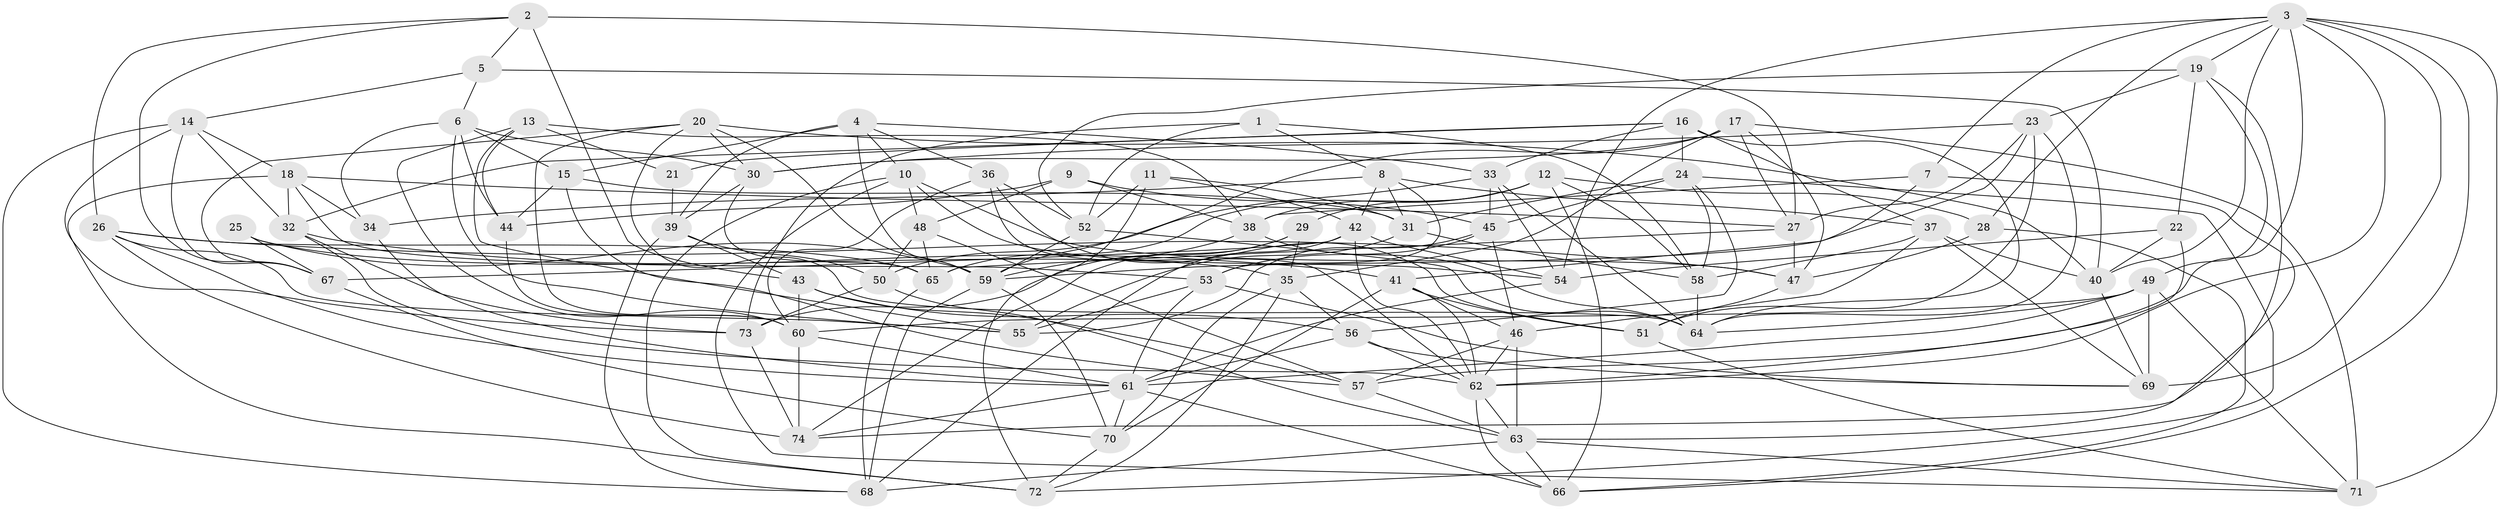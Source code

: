 // original degree distribution, {4: 1.0}
// Generated by graph-tools (version 1.1) at 2025/26/03/09/25 03:26:51]
// undirected, 74 vertices, 216 edges
graph export_dot {
graph [start="1"]
  node [color=gray90,style=filled];
  1;
  2;
  3;
  4;
  5;
  6;
  7;
  8;
  9;
  10;
  11;
  12;
  13;
  14;
  15;
  16;
  17;
  18;
  19;
  20;
  21;
  22;
  23;
  24;
  25;
  26;
  27;
  28;
  29;
  30;
  31;
  32;
  33;
  34;
  35;
  36;
  37;
  38;
  39;
  40;
  41;
  42;
  43;
  44;
  45;
  46;
  47;
  48;
  49;
  50;
  51;
  52;
  53;
  54;
  55;
  56;
  57;
  58;
  59;
  60;
  61;
  62;
  63;
  64;
  65;
  66;
  67;
  68;
  69;
  70;
  71;
  72;
  73;
  74;
  1 -- 8 [weight=1.0];
  1 -- 52 [weight=1.0];
  1 -- 58 [weight=1.0];
  1 -- 73 [weight=1.0];
  2 -- 5 [weight=1.0];
  2 -- 26 [weight=1.0];
  2 -- 27 [weight=1.0];
  2 -- 43 [weight=2.0];
  2 -- 67 [weight=1.0];
  3 -- 7 [weight=1.0];
  3 -- 19 [weight=1.0];
  3 -- 28 [weight=1.0];
  3 -- 40 [weight=1.0];
  3 -- 54 [weight=1.0];
  3 -- 57 [weight=1.0];
  3 -- 62 [weight=1.0];
  3 -- 66 [weight=1.0];
  3 -- 69 [weight=1.0];
  3 -- 71 [weight=1.0];
  4 -- 10 [weight=1.0];
  4 -- 15 [weight=1.0];
  4 -- 33 [weight=1.0];
  4 -- 36 [weight=1.0];
  4 -- 39 [weight=1.0];
  4 -- 59 [weight=1.0];
  5 -- 6 [weight=1.0];
  5 -- 14 [weight=1.0];
  5 -- 40 [weight=1.0];
  6 -- 15 [weight=1.0];
  6 -- 30 [weight=1.0];
  6 -- 34 [weight=1.0];
  6 -- 44 [weight=1.0];
  6 -- 55 [weight=1.0];
  7 -- 38 [weight=1.0];
  7 -- 41 [weight=1.0];
  7 -- 63 [weight=1.0];
  8 -- 31 [weight=1.0];
  8 -- 34 [weight=1.0];
  8 -- 37 [weight=1.0];
  8 -- 42 [weight=1.0];
  8 -- 53 [weight=1.0];
  9 -- 38 [weight=1.0];
  9 -- 44 [weight=1.0];
  9 -- 45 [weight=1.0];
  9 -- 48 [weight=1.0];
  10 -- 47 [weight=1.0];
  10 -- 48 [weight=1.0];
  10 -- 54 [weight=1.0];
  10 -- 71 [weight=1.0];
  10 -- 72 [weight=1.0];
  11 -- 31 [weight=1.0];
  11 -- 42 [weight=1.0];
  11 -- 52 [weight=1.0];
  11 -- 72 [weight=1.0];
  12 -- 28 [weight=1.0];
  12 -- 29 [weight=1.0];
  12 -- 38 [weight=1.0];
  12 -- 58 [weight=1.0];
  12 -- 65 [weight=1.0];
  12 -- 66 [weight=1.0];
  13 -- 21 [weight=2.0];
  13 -- 38 [weight=1.0];
  13 -- 44 [weight=1.0];
  13 -- 55 [weight=1.0];
  13 -- 60 [weight=1.0];
  14 -- 18 [weight=1.0];
  14 -- 32 [weight=1.0];
  14 -- 67 [weight=1.0];
  14 -- 68 [weight=1.0];
  14 -- 73 [weight=1.0];
  15 -- 31 [weight=1.0];
  15 -- 44 [weight=2.0];
  15 -- 57 [weight=1.0];
  16 -- 21 [weight=1.0];
  16 -- 24 [weight=1.0];
  16 -- 32 [weight=1.0];
  16 -- 33 [weight=1.0];
  16 -- 37 [weight=1.0];
  16 -- 64 [weight=1.0];
  17 -- 27 [weight=1.0];
  17 -- 30 [weight=1.0];
  17 -- 35 [weight=1.0];
  17 -- 47 [weight=1.0];
  17 -- 59 [weight=1.0];
  17 -- 71 [weight=1.0];
  18 -- 27 [weight=1.0];
  18 -- 32 [weight=1.0];
  18 -- 34 [weight=1.0];
  18 -- 53 [weight=1.0];
  18 -- 72 [weight=1.0];
  19 -- 22 [weight=1.0];
  19 -- 23 [weight=1.0];
  19 -- 49 [weight=1.0];
  19 -- 52 [weight=1.0];
  19 -- 74 [weight=1.0];
  20 -- 30 [weight=1.0];
  20 -- 40 [weight=1.0];
  20 -- 59 [weight=1.0];
  20 -- 60 [weight=1.0];
  20 -- 64 [weight=1.0];
  20 -- 67 [weight=1.0];
  21 -- 39 [weight=1.0];
  22 -- 40 [weight=1.0];
  22 -- 54 [weight=1.0];
  22 -- 62 [weight=1.0];
  23 -- 27 [weight=1.0];
  23 -- 30 [weight=1.0];
  23 -- 51 [weight=1.0];
  23 -- 59 [weight=1.0];
  23 -- 64 [weight=1.0];
  24 -- 31 [weight=1.0];
  24 -- 45 [weight=1.0];
  24 -- 56 [weight=1.0];
  24 -- 58 [weight=1.0];
  24 -- 72 [weight=1.0];
  25 -- 35 [weight=1.0];
  25 -- 59 [weight=2.0];
  25 -- 67 [weight=1.0];
  26 -- 47 [weight=1.0];
  26 -- 55 [weight=1.0];
  26 -- 61 [weight=1.0];
  26 -- 65 [weight=1.0];
  26 -- 74 [weight=1.0];
  27 -- 47 [weight=1.0];
  27 -- 65 [weight=1.0];
  28 -- 47 [weight=1.0];
  28 -- 66 [weight=1.0];
  29 -- 35 [weight=1.0];
  29 -- 73 [weight=1.0];
  29 -- 74 [weight=1.0];
  30 -- 39 [weight=1.0];
  30 -- 65 [weight=1.0];
  31 -- 55 [weight=1.0];
  31 -- 58 [weight=1.0];
  32 -- 41 [weight=1.0];
  32 -- 62 [weight=1.0];
  32 -- 73 [weight=1.0];
  33 -- 45 [weight=1.0];
  33 -- 50 [weight=1.0];
  33 -- 54 [weight=1.0];
  33 -- 64 [weight=1.0];
  34 -- 61 [weight=1.0];
  35 -- 56 [weight=1.0];
  35 -- 70 [weight=1.0];
  35 -- 72 [weight=1.0];
  36 -- 51 [weight=2.0];
  36 -- 52 [weight=1.0];
  36 -- 60 [weight=1.0];
  36 -- 62 [weight=1.0];
  37 -- 40 [weight=1.0];
  37 -- 46 [weight=1.0];
  37 -- 58 [weight=1.0];
  37 -- 69 [weight=1.0];
  38 -- 59 [weight=1.0];
  38 -- 64 [weight=1.0];
  39 -- 43 [weight=1.0];
  39 -- 50 [weight=1.0];
  39 -- 68 [weight=1.0];
  40 -- 69 [weight=1.0];
  41 -- 46 [weight=1.0];
  41 -- 51 [weight=1.0];
  41 -- 62 [weight=1.0];
  41 -- 70 [weight=1.0];
  42 -- 54 [weight=1.0];
  42 -- 62 [weight=1.0];
  42 -- 67 [weight=1.0];
  42 -- 68 [weight=1.0];
  43 -- 56 [weight=1.0];
  43 -- 57 [weight=1.0];
  43 -- 60 [weight=1.0];
  44 -- 60 [weight=1.0];
  45 -- 46 [weight=1.0];
  45 -- 53 [weight=1.0];
  45 -- 55 [weight=1.0];
  46 -- 57 [weight=1.0];
  46 -- 62 [weight=1.0];
  46 -- 63 [weight=1.0];
  47 -- 51 [weight=1.0];
  48 -- 50 [weight=2.0];
  48 -- 57 [weight=1.0];
  48 -- 65 [weight=1.0];
  49 -- 60 [weight=1.0];
  49 -- 61 [weight=1.0];
  49 -- 64 [weight=1.0];
  49 -- 69 [weight=1.0];
  49 -- 71 [weight=1.0];
  50 -- 63 [weight=1.0];
  50 -- 73 [weight=1.0];
  51 -- 71 [weight=1.0];
  52 -- 59 [weight=1.0];
  52 -- 64 [weight=1.0];
  53 -- 55 [weight=1.0];
  53 -- 61 [weight=1.0];
  53 -- 69 [weight=1.0];
  54 -- 61 [weight=1.0];
  56 -- 61 [weight=1.0];
  56 -- 62 [weight=1.0];
  56 -- 69 [weight=1.0];
  57 -- 63 [weight=1.0];
  58 -- 64 [weight=1.0];
  59 -- 68 [weight=1.0];
  59 -- 70 [weight=1.0];
  60 -- 61 [weight=1.0];
  60 -- 74 [weight=1.0];
  61 -- 66 [weight=1.0];
  61 -- 70 [weight=1.0];
  61 -- 74 [weight=1.0];
  62 -- 63 [weight=1.0];
  62 -- 66 [weight=1.0];
  63 -- 66 [weight=1.0];
  63 -- 68 [weight=1.0];
  63 -- 71 [weight=1.0];
  65 -- 68 [weight=1.0];
  67 -- 70 [weight=1.0];
  70 -- 72 [weight=1.0];
  73 -- 74 [weight=1.0];
}
